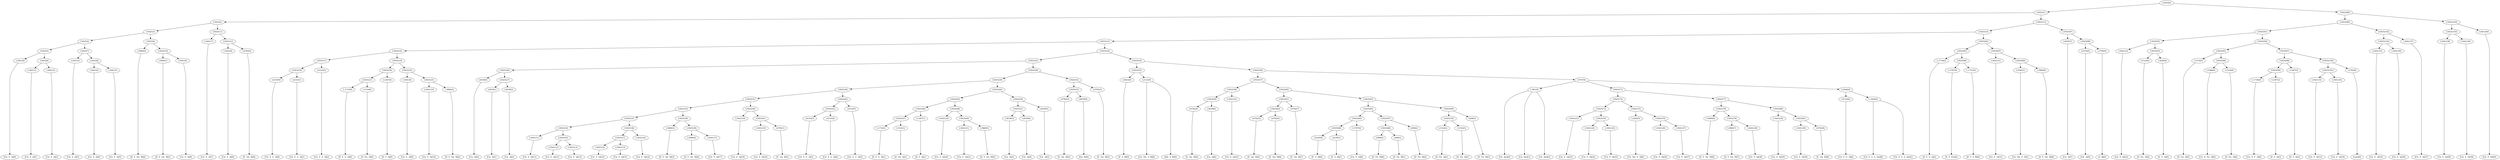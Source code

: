 digraph sample{
"L3441(0)"->"[Cis  E  A](0)"
"L3441(1)"->"[Cis  E  A](1)"
"L3441(2)"->"[Cis  E  A](2)"
"L5925(6)"->"L3441(1)"
"L5925(6)"->"L3441(2)"
"L5925(5)"->"L3441(0)"
"L5925(5)"->"L5925(6)"
"L3441(3)"->"[Cis  E  A](3)"
"L3441(4)"->"[Cis  E  A](4)"
"L3441(5)"->"[Cis  E  A](5)"
"L5925(8)"->"L3441(4)"
"L5925(8)"->"L3441(5)"
"L5925(7)"->"L3441(3)"
"L5925(7)"->"L5925(8)"
"L5925(4)"->"L5925(5)"
"L5925(4)"->"L5925(7)"
"L3860(0)"->"[D  E  Gis  B](0)"
"L3860(1)"->"[D  E  Gis  B](1)"
"L3441(6)"->"[Cis  E  A](6)"
"L5925(10)"->"L3860(1)"
"L5925(10)"->"L3441(6)"
"L5925(9)"->"L3860(0)"
"L5925(9)"->"L5925(10)"
"L5925(3)"->"L5925(4)"
"L5925(3)"->"L5925(9)"
"L3441(7)"->"[Cis  E  A](7)"
"L3441(8)"->"[Cis  E  A](8)"
"L4782(0)"->"[E  Gis  B](0)"
"L5925(12)"->"L3441(8)"
"L5925(12)"->"L4782(0)"
"L5925(11)"->"L3441(7)"
"L5925(11)"->"L5925(12)"
"L5925(2)"->"L5925(3)"
"L5925(2)"->"L5925(11)"
"L4310(0)"->"[Cis  E  G  A](0)"
"L4310(1)"->"[Cis  E  G  A](1)"
"L5925(18)"->"L4310(0)"
"L5925(18)"->"L4310(1)"
"L4310(2)"->"[Cis  E  G  A](2)"
"L5925(17)"->"L5925(18)"
"L5925(17)"->"L4310(2)"
"L-1716(0)"->"[D  E  G  A](0)"
"L1516(0)"->"[D  Fis  A](0)"
"L5925(21)"->"L-1716(0)"
"L5925(21)"->"L1516(0)"
"L1287(0)"->"[D  F  A](0)"
"L5925(20)"->"L5925(21)"
"L5925(20)"->"L1287(0)"
"L3441(9)"->"[Cis  E  A](9)"
"L3441(10)"->"[Cis  E  A](10)"
"L3860(2)"->"[D  E  Gis  B](2)"
"L5925(23)"->"L3441(10)"
"L5925(23)"->"L3860(2)"
"L5925(22)"->"L3441(9)"
"L5925(22)"->"L5925(23)"
"L5925(19)"->"L5925(20)"
"L5925(19)"->"L5925(22)"
"L5925(16)"->"L5925(17)"
"L5925(16)"->"L5925(19)"
"L4039(0)"->"[Cis  A](0)"
"L4039(1)"->"[Cis  A](1)"
"L4039(2)"->"[Cis  A](2)"
"L5925(27)"->"L4039(1)"
"L5925(27)"->"L4039(2)"
"L5925(26)"->"L4039(0)"
"L5925(26)"->"L5925(27)"
"L3441(11)"->"[Cis  E  A](11)"
"L3441(12)"->"[Cis  E  A](12)"
"L3441(13)"->"[Cis  E  A](13)"
"L5925(35)"->"L3441(12)"
"L5925(35)"->"L3441(13)"
"L5925(34)"->"L3441(11)"
"L5925(34)"->"L5925(35)"
"L3441(14)"->"[Cis  E  A](14)"
"L3441(15)"->"[Cis  E  A](15)"
"L5925(37)"->"L3441(14)"
"L5925(37)"->"L3441(15)"
"L3441(16)"->"[Cis  E  A](16)"
"L5925(36)"->"L5925(37)"
"L5925(36)"->"L3441(16)"
"L5925(33)"->"L5925(34)"
"L5925(33)"->"L5925(36)"
"L3860(3)"->"[D  E  Gis  B](3)"
"L3860(4)"->"[D  E  Gis  B](4)"
"L3441(17)"->"[Cis  E  A](17)"
"L5925(39)"->"L3860(4)"
"L5925(39)"->"L3441(17)"
"L5925(38)"->"L3860(3)"
"L5925(38)"->"L5925(39)"
"L5925(32)"->"L5925(33)"
"L5925(32)"->"L5925(38)"
"L3441(18)"->"[Cis  E  A](18)"
"L3441(19)"->"[Cis  E  A](19)"
"L4782(1)"->"[E  Gis  B](1)"
"L5925(41)"->"L3441(19)"
"L5925(41)"->"L4782(1)"
"L5925(40)"->"L3441(18)"
"L5925(40)"->"L5925(41)"
"L5925(31)"->"L5925(32)"
"L5925(31)"->"L5925(40)"
"L4310(3)"->"[Cis  E  G  A](3)"
"L4310(4)"->"[Cis  E  G  A](4)"
"L5925(43)"->"L4310(3)"
"L5925(43)"->"L4310(4)"
"L4310(5)"->"[Cis  E  G  A](5)"
"L5925(42)"->"L5925(43)"
"L5925(42)"->"L4310(5)"
"L5925(30)"->"L5925(31)"
"L5925(30)"->"L5925(42)"
"L-1716(1)"->"[D  E  G  A](1)"
"L1516(1)"->"[D  Fis  A](1)"
"L5925(47)"->"L-1716(1)"
"L5925(47)"->"L1516(1)"
"L1287(1)"->"[D  F  A](1)"
"L5925(46)"->"L5925(47)"
"L5925(46)"->"L1287(1)"
"L3441(20)"->"[Cis  E  A](20)"
"L3441(21)"->"[Cis  E  A](21)"
"L3860(5)"->"[D  E  Gis  B](5)"
"L5925(49)"->"L3441(21)"
"L5925(49)"->"L3860(5)"
"L5925(48)"->"L3441(20)"
"L5925(48)"->"L5925(49)"
"L5925(45)"->"L5925(46)"
"L5925(45)"->"L5925(48)"
"L4039(3)"->"[Cis  A](3)"
"L4039(4)"->"[Cis  A](4)"
"L5925(51)"->"L4039(3)"
"L5925(51)"->"L4039(4)"
"L4039(5)"->"[Cis  A](5)"
"L5925(50)"->"L5925(51)"
"L5925(50)"->"L4039(5)"
"L5925(44)"->"L5925(45)"
"L5925(44)"->"L5925(50)"
"L5925(29)"->"L5925(30)"
"L5925(29)"->"L5925(44)"
"L4782(2)"->"[E  Gis  B](2)"
"L4878(0)"->"[Gis  B](0)"
"L5925(53)"->"L4782(2)"
"L5925(53)"->"L4878(0)"
"L4782(3)"->"[E  Gis  B](3)"
"L5925(52)"->"L5925(53)"
"L5925(52)"->"L4782(3)"
"L5925(28)"->"L5925(29)"
"L5925(28)"->"L5925(52)"
"L5925(25)"->"L5925(26)"
"L5925(25)"->"L5925(28)"
"L4616(0)"->"[E  A  B](0)"
"L2132(0)"->"[Cis  Dis  A  B](0)"
"L2132(0)"->"[Dis  A  B](0)"
"L5925(55)"->"L4616(0)"
"L5925(55)"->"L2132(0)"
"L4782(4)"->"[E  Gis  B](4)"
"L4039(6)"->"[Cis  A](6)"
"L5925(59)"->"L4782(4)"
"L5925(59)"->"L4039(6)"
"L3441(22)"->"[Cis  E  A](22)"
"L5925(58)"->"L5925(59)"
"L5925(58)"->"L3441(22)"
"L4782(5)"->"[E  Gis  B](5)"
"L4782(6)"->"[E  Gis  B](6)"
"L5925(62)"->"L4782(5)"
"L5925(62)"->"L4782(6)"
"L4782(7)"->"[E  Gis  B](7)"
"L5925(61)"->"L5925(62)"
"L5925(61)"->"L4782(7)"
"L4230(0)"->"[E  G  B](0)"
"L4230(1)"->"[E  G  B](1)"
"L5925(66)"->"L4230(0)"
"L5925(66)"->"L4230(1)"
"L1787(0)"->"[Cis  E  G](0)"
"L5925(65)"->"L5925(66)"
"L5925(65)"->"L1787(0)"
"L608(0)"->"[D  Fis  B](0)"
"L608(1)"->"[D  Fis  B](1)"
"L5925(68)"->"L608(0)"
"L5925(68)"->"L608(1)"
"L608(2)"->"[D  Fis  B](2)"
"L5925(67)"->"L5925(68)"
"L5925(67)"->"L608(2)"
"L5925(64)"->"L5925(65)"
"L5925(64)"->"L5925(67)"
"L1516(2)"->"[D  Fis  A](2)"
"L1516(3)"->"[D  Fis  A](3)"
"L5925(70)"->"L1516(2)"
"L5925(70)"->"L1516(3)"
"L608(3)"->"[D  Fis  B](3)"
"L5925(69)"->"L5925(70)"
"L5925(69)"->"L608(3)"
"L5925(63)"->"L5925(64)"
"L5925(63)"->"L5925(69)"
"L5925(60)"->"L5925(61)"
"L5925(60)"->"L5925(63)"
"L5925(57)"->"L5925(58)"
"L5925(57)"->"L5925(60)"
"L-901(0)"->"[Cis  Dis](0)"
"L-901(0)"->"[Cis  Dis](1)"
"L-901(0)"->"[Cis  Dis](2)"
"L3441(23)"->"[Cis  E  A](23)"
"L3441(24)"->"[Cis  E  A](24)"
"L3441(25)"->"[Cis  E  A](25)"
"L5925(74)"->"L3441(24)"
"L5925(74)"->"L3441(25)"
"L5925(73)"->"L3441(23)"
"L5925(73)"->"L5925(74)"
"L2505(0)"->"[Cis  Dis  E  A](0)"
"L3441(26)"->"[Cis  E  A](26)"
"L3441(27)"->"[Cis  E  A](27)"
"L5925(76)"->"L3441(26)"
"L5925(76)"->"L3441(27)"
"L5925(75)"->"L2505(0)"
"L5925(75)"->"L5925(76)"
"L5925(72)"->"L5925(73)"
"L5925(72)"->"L5925(75)"
"L3860(6)"->"[D  E  Gis  B](6)"
"L3860(7)"->"[D  E  Gis  B](7)"
"L3441(28)"->"[Cis  E  A](28)"
"L5925(79)"->"L3860(7)"
"L5925(79)"->"L3441(28)"
"L5925(78)"->"L3860(6)"
"L5925(78)"->"L5925(79)"
"L3441(29)"->"[Cis  E  A](29)"
"L3441(30)"->"[Cis  E  A](30)"
"L4782(8)"->"[E  Gis  B](8)"
"L5925(81)"->"L3441(30)"
"L5925(81)"->"L4782(8)"
"L5925(80)"->"L3441(29)"
"L5925(80)"->"L5925(81)"
"L5925(77)"->"L5925(78)"
"L5925(77)"->"L5925(80)"
"L5925(71)"->"L5925(72)"
"L5925(71)"->"L5925(77)"
"L4310(6)"->"[Cis  E  G  A](6)"
"L-1644(0)"->"[Cis  E  G  A  Ais](0)"
"L-1644(0)"->"[Cis  E  G  A  Ais](1)"
"L2046(0)"->"L4310(6)"
"L2046(0)"->"L-1644(0)"
"L5707(0)"->"L-901(0)"
"L5707(0)"->"L5925(71)"
"L5707(0)"->"L2046(0)"
"L5925(56)"->"L5925(57)"
"L5925(56)"->"L5707(0)"
"L5925(54)"->"L5925(55)"
"L5925(54)"->"L5925(56)"
"L5925(24)"->"L5925(25)"
"L5925(24)"->"L5925(54)"
"L5925(15)"->"L5925(16)"
"L5925(15)"->"L5925(24)"
"L-1716(2)"->"[D  E  G  A](2)"
"L-1597(0)"->"[D  E  Fis](0)"
"L-1721(0)"->"[D  F  A  B](0)"
"L5925(84)"->"L-1597(0)"
"L5925(84)"->"L-1721(0)"
"L5925(83)"->"L-1716(2)"
"L5925(83)"->"L5925(84)"
"L3441(31)"->"[Cis  E  A](31)"
"L2505(1)"->"[Cis  Dis  E  A](1)"
"L3860(8)"->"[D  E  Gis  B](8)"
"L5925(86)"->"L2505(1)"
"L5925(86)"->"L3860(8)"
"L5925(85)"->"L3441(31)"
"L5925(85)"->"L5925(86)"
"L5925(82)"->"L5925(83)"
"L5925(82)"->"L5925(85)"
"L5925(14)"->"L5925(15)"
"L5925(14)"->"L5925(82)"
"L4039(7)"->"[Cis  A](7)"
"L4319(0)"->"[Gis  A](0)"
"L3706(0)"->"[A  B](0)"
"L5925(88)"->"L4319(0)"
"L5925(88)"->"L3706(0)"
"L5925(87)"->"L4039(7)"
"L5925(87)"->"L5925(88)"
"L5925(13)"->"L5925(14)"
"L5925(13)"->"L5925(87)"
"L5925(1)"->"L5925(2)"
"L5925(1)"->"L5925(13)"
"L3441(32)"->"[Cis  E  A](32)"
"L1516(4)"->"[D  Fis  A](4)"
"L3428(0)"->"[E  G  A](0)"
"L5925(93)"->"L1516(4)"
"L5925(93)"->"L3428(0)"
"L5925(92)"->"L3441(32)"
"L5925(92)"->"L5925(93)"
"L1516(5)"->"[D  Fis  A](5)"
"L1080(0)"->"[Cis  D  Fis  A](0)"
"L1516(6)"->"[D  Fis  A](6)"
"L5925(96)"->"L1080(0)"
"L5925(96)"->"L1516(6)"
"L5925(95)"->"L1516(5)"
"L5925(95)"->"L5925(96)"
"L-1736(0)"->"[Cis  D  F  A](0)"
"L1287(2)"->"[D  F  A](2)"
"L5925(99)"->"L-1736(0)"
"L5925(99)"->"L1287(2)"
"L1287(3)"->"[D  F  A](3)"
"L5925(98)"->"L5925(99)"
"L5925(98)"->"L1287(3)"
"L3441(33)"->"[Cis  E  A](33)"
"L3441(34)"->"[Cis  E  A](34)"
"L5925(101)"->"L3441(33)"
"L5925(101)"->"L3441(34)"
"L3765(0)"->"[rest](0)"
"L5925(100)"->"L5925(101)"
"L5925(100)"->"L3765(0)"
"L5925(97)"->"L5925(98)"
"L5925(97)"->"L5925(100)"
"L5925(94)"->"L5925(95)"
"L5925(94)"->"L5925(97)"
"L5925(91)"->"L5925(92)"
"L5925(91)"->"L5925(94)"
"L3441(35)"->"[Cis  E  A](35)"
"L3441(36)"->"[Cis  E  A](36)"
"L5925(103)"->"L3441(35)"
"L5925(103)"->"L3441(36)"
"L3441(37)"->"[Cis  E  A](37)"
"L5925(102)"->"L5925(103)"
"L5925(102)"->"L3441(37)"
"L5925(90)"->"L5925(91)"
"L5925(90)"->"L5925(102)"
"L3441(38)"->"[Cis  E  A](38)"
"L3441(39)"->"[Cis  E  A](39)"
"L5925(105)"->"L3441(38)"
"L5925(105)"->"L3441(39)"
"L3441(40)"->"[Cis  E  A](40)"
"L5925(104)"->"L5925(105)"
"L5925(104)"->"L3441(40)"
"L5925(89)"->"L5925(90)"
"L5925(89)"->"L5925(104)"
"L5925(0)"->"L5925(1)"
"L5925(0)"->"L5925(89)"
{rank = min; "L5925(0)"}
{rank = same; "L5925(1)"; "L5925(89)";}
{rank = same; "L5925(2)"; "L5925(13)"; "L5925(90)"; "L5925(104)";}
{rank = same; "L5925(3)"; "L5925(11)"; "L5925(14)"; "L5925(87)"; "L5925(91)"; "L5925(102)"; "L5925(105)"; "L3441(40)";}
{rank = same; "L5925(4)"; "L5925(9)"; "L3441(7)"; "L5925(12)"; "L5925(15)"; "L5925(82)"; "L4039(7)"; "L5925(88)"; "L5925(92)"; "L5925(94)"; "L5925(103)"; "L3441(37)"; "L3441(38)"; "L3441(39)";}
{rank = same; "L5925(5)"; "L5925(7)"; "L3860(0)"; "L5925(10)"; "L3441(8)"; "L4782(0)"; "L5925(16)"; "L5925(24)"; "L5925(83)"; "L5925(85)"; "L4319(0)"; "L3706(0)"; "L3441(32)"; "L5925(93)"; "L5925(95)"; "L5925(97)"; "L3441(35)"; "L3441(36)";}
{rank = same; "L3441(0)"; "L5925(6)"; "L3441(3)"; "L5925(8)"; "L3860(1)"; "L3441(6)"; "L5925(17)"; "L5925(19)"; "L5925(25)"; "L5925(54)"; "L-1716(2)"; "L5925(84)"; "L3441(31)"; "L5925(86)"; "L1516(4)"; "L3428(0)"; "L1516(5)"; "L5925(96)"; "L5925(98)"; "L5925(100)";}
{rank = same; "L3441(1)"; "L3441(2)"; "L3441(4)"; "L3441(5)"; "L5925(18)"; "L4310(2)"; "L5925(20)"; "L5925(22)"; "L5925(26)"; "L5925(28)"; "L5925(55)"; "L5925(56)"; "L-1597(0)"; "L-1721(0)"; "L2505(1)"; "L3860(8)"; "L1080(0)"; "L1516(6)"; "L5925(99)"; "L1287(3)"; "L5925(101)"; "L3765(0)";}
{rank = same; "L4310(0)"; "L4310(1)"; "L5925(21)"; "L1287(0)"; "L3441(9)"; "L5925(23)"; "L4039(0)"; "L5925(27)"; "L5925(29)"; "L5925(52)"; "L4616(0)"; "L2132(0)"; "L5925(57)"; "L5707(0)"; "L-1736(0)"; "L1287(2)"; "L3441(33)"; "L3441(34)";}
{rank = same; "L-1716(0)"; "L1516(0)"; "L3441(10)"; "L3860(2)"; "L4039(1)"; "L4039(2)"; "L5925(30)"; "L5925(44)"; "L5925(53)"; "L4782(3)"; "L5925(58)"; "L5925(60)"; "L-901(0)"; "L5925(71)"; "L2046(0)";}
{rank = same; "L5925(31)"; "L5925(42)"; "L5925(45)"; "L5925(50)"; "L4782(2)"; "L4878(0)"; "L5925(59)"; "L3441(22)"; "L5925(61)"; "L5925(63)"; "L5925(72)"; "L5925(77)"; "L4310(6)"; "L-1644(0)";}
{rank = same; "L5925(32)"; "L5925(40)"; "L5925(43)"; "L4310(5)"; "L5925(46)"; "L5925(48)"; "L5925(51)"; "L4039(5)"; "L4782(4)"; "L4039(6)"; "L5925(62)"; "L4782(7)"; "L5925(64)"; "L5925(69)"; "L5925(73)"; "L5925(75)"; "L5925(78)"; "L5925(80)";}
{rank = same; "L5925(33)"; "L5925(38)"; "L3441(18)"; "L5925(41)"; "L4310(3)"; "L4310(4)"; "L5925(47)"; "L1287(1)"; "L3441(20)"; "L5925(49)"; "L4039(3)"; "L4039(4)"; "L4782(5)"; "L4782(6)"; "L5925(65)"; "L5925(67)"; "L5925(70)"; "L608(3)"; "L3441(23)"; "L5925(74)"; "L2505(0)"; "L5925(76)"; "L3860(6)"; "L5925(79)"; "L3441(29)"; "L5925(81)";}
{rank = same; "L5925(34)"; "L5925(36)"; "L3860(3)"; "L5925(39)"; "L3441(19)"; "L4782(1)"; "L-1716(1)"; "L1516(1)"; "L3441(21)"; "L3860(5)"; "L5925(66)"; "L1787(0)"; "L5925(68)"; "L608(2)"; "L1516(2)"; "L1516(3)"; "L3441(24)"; "L3441(25)"; "L3441(26)"; "L3441(27)"; "L3860(7)"; "L3441(28)"; "L3441(30)"; "L4782(8)";}
{rank = same; "L3441(11)"; "L5925(35)"; "L5925(37)"; "L3441(16)"; "L3860(4)"; "L3441(17)"; "L4230(0)"; "L4230(1)"; "L608(0)"; "L608(1)";}
{rank = same; "L3441(12)"; "L3441(13)"; "L3441(14)"; "L3441(15)";}
{rank = max; "[A  B](0)"; "[Cis  A](0)"; "[Cis  A](1)"; "[Cis  A](2)"; "[Cis  A](3)"; "[Cis  A](4)"; "[Cis  A](5)"; "[Cis  A](6)"; "[Cis  A](7)"; "[Cis  D  F  A](0)"; "[Cis  D  Fis  A](0)"; "[Cis  Dis  A  B](0)"; "[Cis  Dis  E  A](0)"; "[Cis  Dis  E  A](1)"; "[Cis  Dis](0)"; "[Cis  Dis](1)"; "[Cis  Dis](2)"; "[Cis  E  A](0)"; "[Cis  E  A](1)"; "[Cis  E  A](10)"; "[Cis  E  A](11)"; "[Cis  E  A](12)"; "[Cis  E  A](13)"; "[Cis  E  A](14)"; "[Cis  E  A](15)"; "[Cis  E  A](16)"; "[Cis  E  A](17)"; "[Cis  E  A](18)"; "[Cis  E  A](19)"; "[Cis  E  A](2)"; "[Cis  E  A](20)"; "[Cis  E  A](21)"; "[Cis  E  A](22)"; "[Cis  E  A](23)"; "[Cis  E  A](24)"; "[Cis  E  A](25)"; "[Cis  E  A](26)"; "[Cis  E  A](27)"; "[Cis  E  A](28)"; "[Cis  E  A](29)"; "[Cis  E  A](3)"; "[Cis  E  A](30)"; "[Cis  E  A](31)"; "[Cis  E  A](32)"; "[Cis  E  A](33)"; "[Cis  E  A](34)"; "[Cis  E  A](35)"; "[Cis  E  A](36)"; "[Cis  E  A](37)"; "[Cis  E  A](38)"; "[Cis  E  A](39)"; "[Cis  E  A](4)"; "[Cis  E  A](40)"; "[Cis  E  A](5)"; "[Cis  E  A](6)"; "[Cis  E  A](7)"; "[Cis  E  A](8)"; "[Cis  E  A](9)"; "[Cis  E  G  A  Ais](0)"; "[Cis  E  G  A  Ais](1)"; "[Cis  E  G  A](0)"; "[Cis  E  G  A](1)"; "[Cis  E  G  A](2)"; "[Cis  E  G  A](3)"; "[Cis  E  G  A](4)"; "[Cis  E  G  A](5)"; "[Cis  E  G  A](6)"; "[Cis  E  G](0)"; "[D  E  Fis](0)"; "[D  E  G  A](0)"; "[D  E  G  A](1)"; "[D  E  G  A](2)"; "[D  E  Gis  B](0)"; "[D  E  Gis  B](1)"; "[D  E  Gis  B](2)"; "[D  E  Gis  B](3)"; "[D  E  Gis  B](4)"; "[D  E  Gis  B](5)"; "[D  E  Gis  B](6)"; "[D  E  Gis  B](7)"; "[D  E  Gis  B](8)"; "[D  F  A  B](0)"; "[D  F  A](0)"; "[D  F  A](1)"; "[D  F  A](2)"; "[D  F  A](3)"; "[D  Fis  A](0)"; "[D  Fis  A](1)"; "[D  Fis  A](2)"; "[D  Fis  A](3)"; "[D  Fis  A](4)"; "[D  Fis  A](5)"; "[D  Fis  A](6)"; "[D  Fis  B](0)"; "[D  Fis  B](1)"; "[D  Fis  B](2)"; "[D  Fis  B](3)"; "[Dis  A  B](0)"; "[E  A  B](0)"; "[E  G  A](0)"; "[E  G  B](0)"; "[E  G  B](1)"; "[E  Gis  B](0)"; "[E  Gis  B](1)"; "[E  Gis  B](2)"; "[E  Gis  B](3)"; "[E  Gis  B](4)"; "[E  Gis  B](5)"; "[E  Gis  B](6)"; "[E  Gis  B](7)"; "[E  Gis  B](8)"; "[Gis  A](0)"; "[Gis  B](0)"; "[rest](0)";}
}